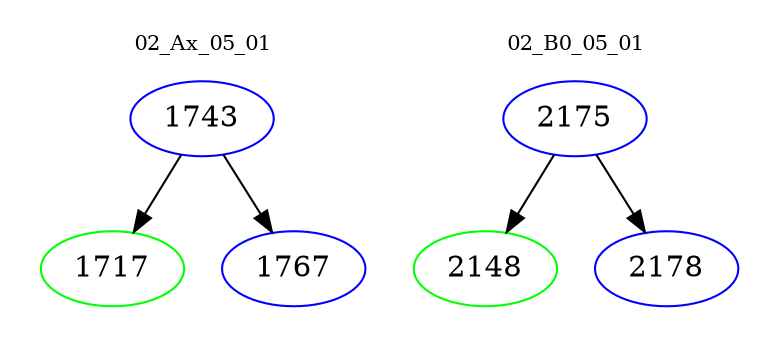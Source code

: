 digraph{
subgraph cluster_0 {
color = white
label = "02_Ax_05_01";
fontsize=10;
T0_1743 [label="1743", color="blue"]
T0_1743 -> T0_1717 [color="black"]
T0_1717 [label="1717", color="green"]
T0_1743 -> T0_1767 [color="black"]
T0_1767 [label="1767", color="blue"]
}
subgraph cluster_1 {
color = white
label = "02_B0_05_01";
fontsize=10;
T1_2175 [label="2175", color="blue"]
T1_2175 -> T1_2148 [color="black"]
T1_2148 [label="2148", color="green"]
T1_2175 -> T1_2178 [color="black"]
T1_2178 [label="2178", color="blue"]
}
}
